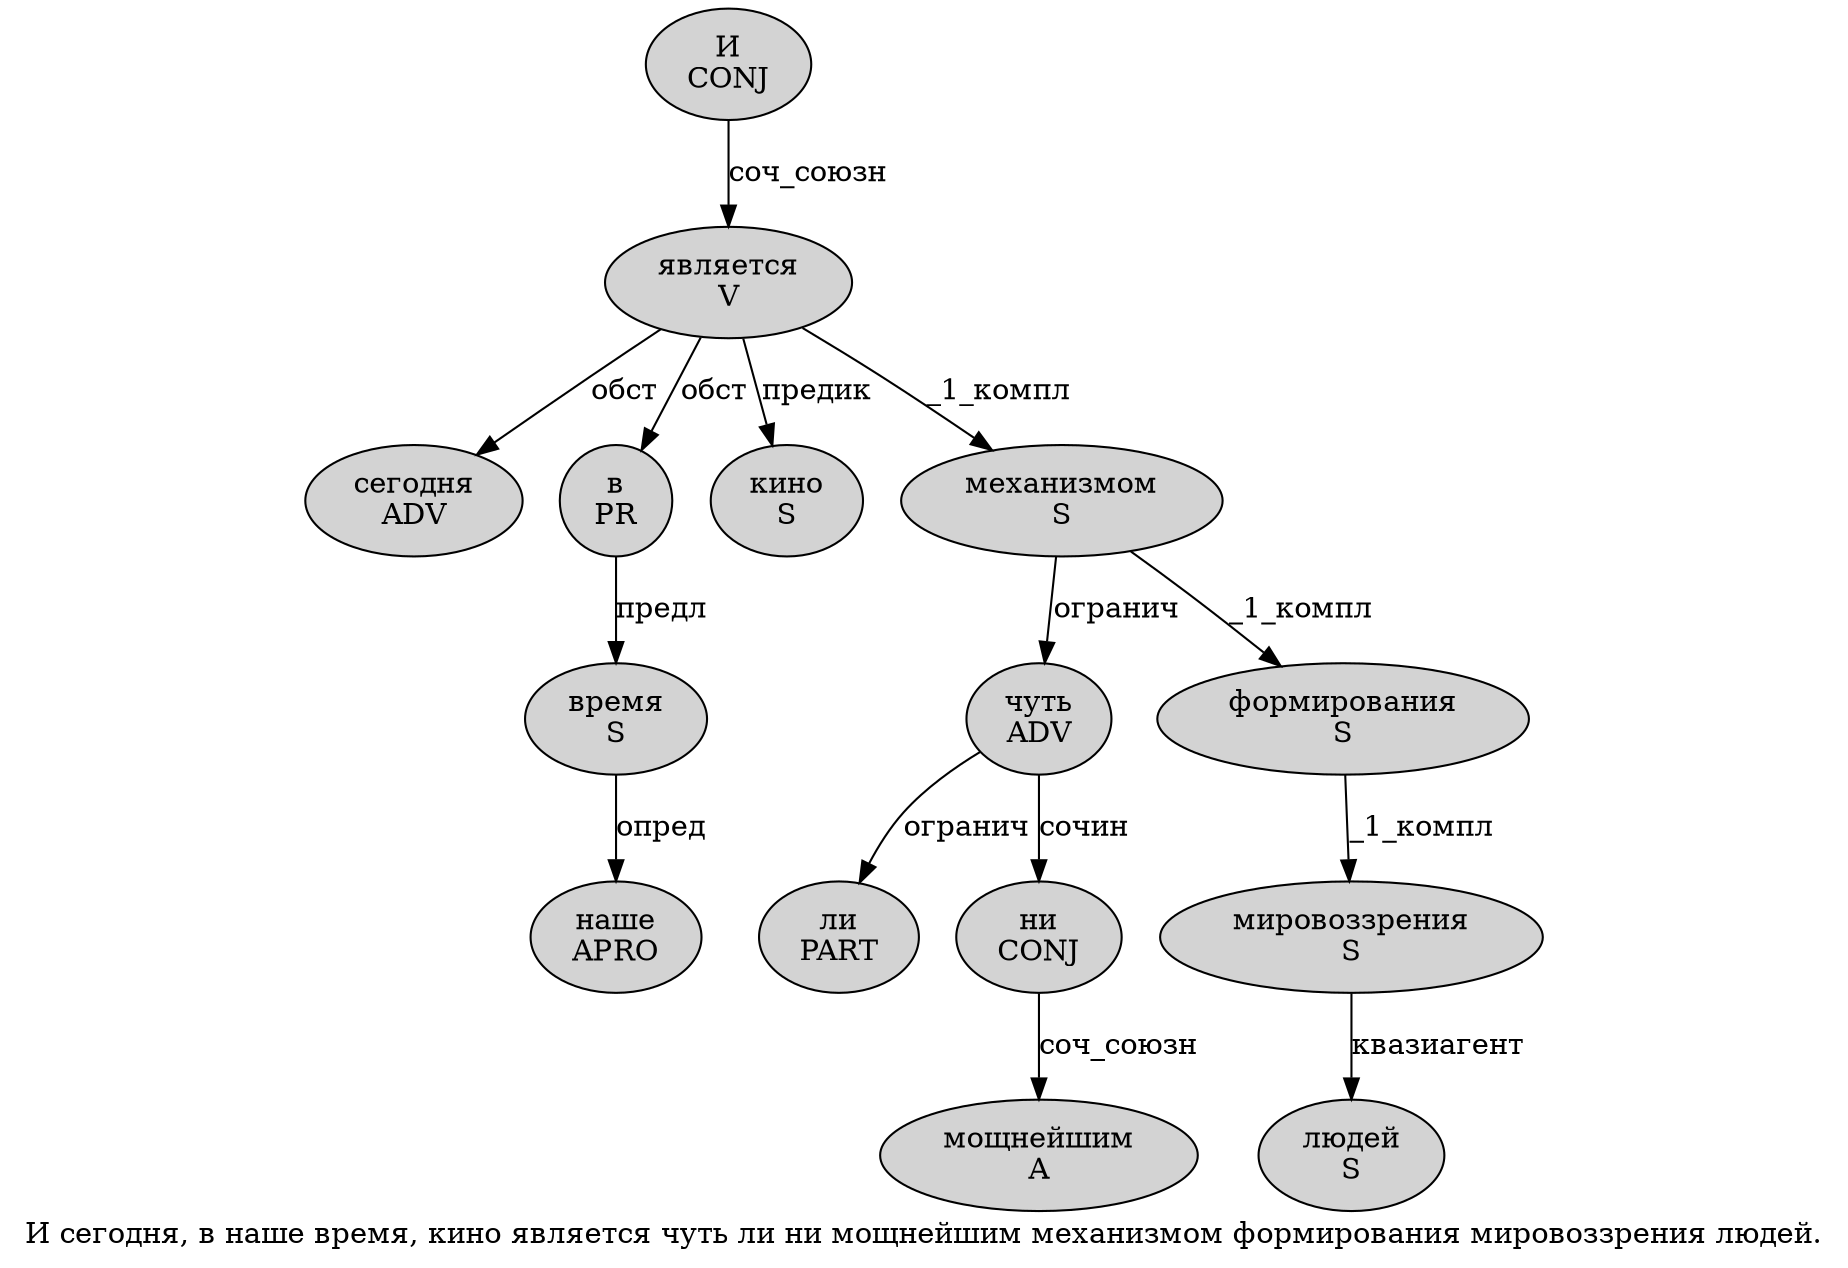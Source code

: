 digraph SENTENCE_4370 {
	graph [label="И сегодня, в наше время, кино является чуть ли ни мощнейшим механизмом формирования мировоззрения людей."]
	node [style=filled]
		0 [label="И
CONJ" color="" fillcolor=lightgray penwidth=1 shape=ellipse]
		1 [label="сегодня
ADV" color="" fillcolor=lightgray penwidth=1 shape=ellipse]
		3 [label="в
PR" color="" fillcolor=lightgray penwidth=1 shape=ellipse]
		4 [label="наше
APRO" color="" fillcolor=lightgray penwidth=1 shape=ellipse]
		5 [label="время
S" color="" fillcolor=lightgray penwidth=1 shape=ellipse]
		7 [label="кино
S" color="" fillcolor=lightgray penwidth=1 shape=ellipse]
		8 [label="является
V" color="" fillcolor=lightgray penwidth=1 shape=ellipse]
		9 [label="чуть
ADV" color="" fillcolor=lightgray penwidth=1 shape=ellipse]
		10 [label="ли
PART" color="" fillcolor=lightgray penwidth=1 shape=ellipse]
		11 [label="ни
CONJ" color="" fillcolor=lightgray penwidth=1 shape=ellipse]
		12 [label="мощнейшим
A" color="" fillcolor=lightgray penwidth=1 shape=ellipse]
		13 [label="механизмом
S" color="" fillcolor=lightgray penwidth=1 shape=ellipse]
		14 [label="формирования
S" color="" fillcolor=lightgray penwidth=1 shape=ellipse]
		15 [label="мировоззрения
S" color="" fillcolor=lightgray penwidth=1 shape=ellipse]
		16 [label="людей
S" color="" fillcolor=lightgray penwidth=1 shape=ellipse]
			8 -> 1 [label="обст"]
			8 -> 3 [label="обст"]
			8 -> 7 [label="предик"]
			8 -> 13 [label="_1_компл"]
			14 -> 15 [label="_1_компл"]
			13 -> 9 [label="огранич"]
			13 -> 14 [label="_1_компл"]
			9 -> 10 [label="огранич"]
			9 -> 11 [label="сочин"]
			5 -> 4 [label="опред"]
			15 -> 16 [label="квазиагент"]
			11 -> 12 [label="соч_союзн"]
			3 -> 5 [label="предл"]
			0 -> 8 [label="соч_союзн"]
}
